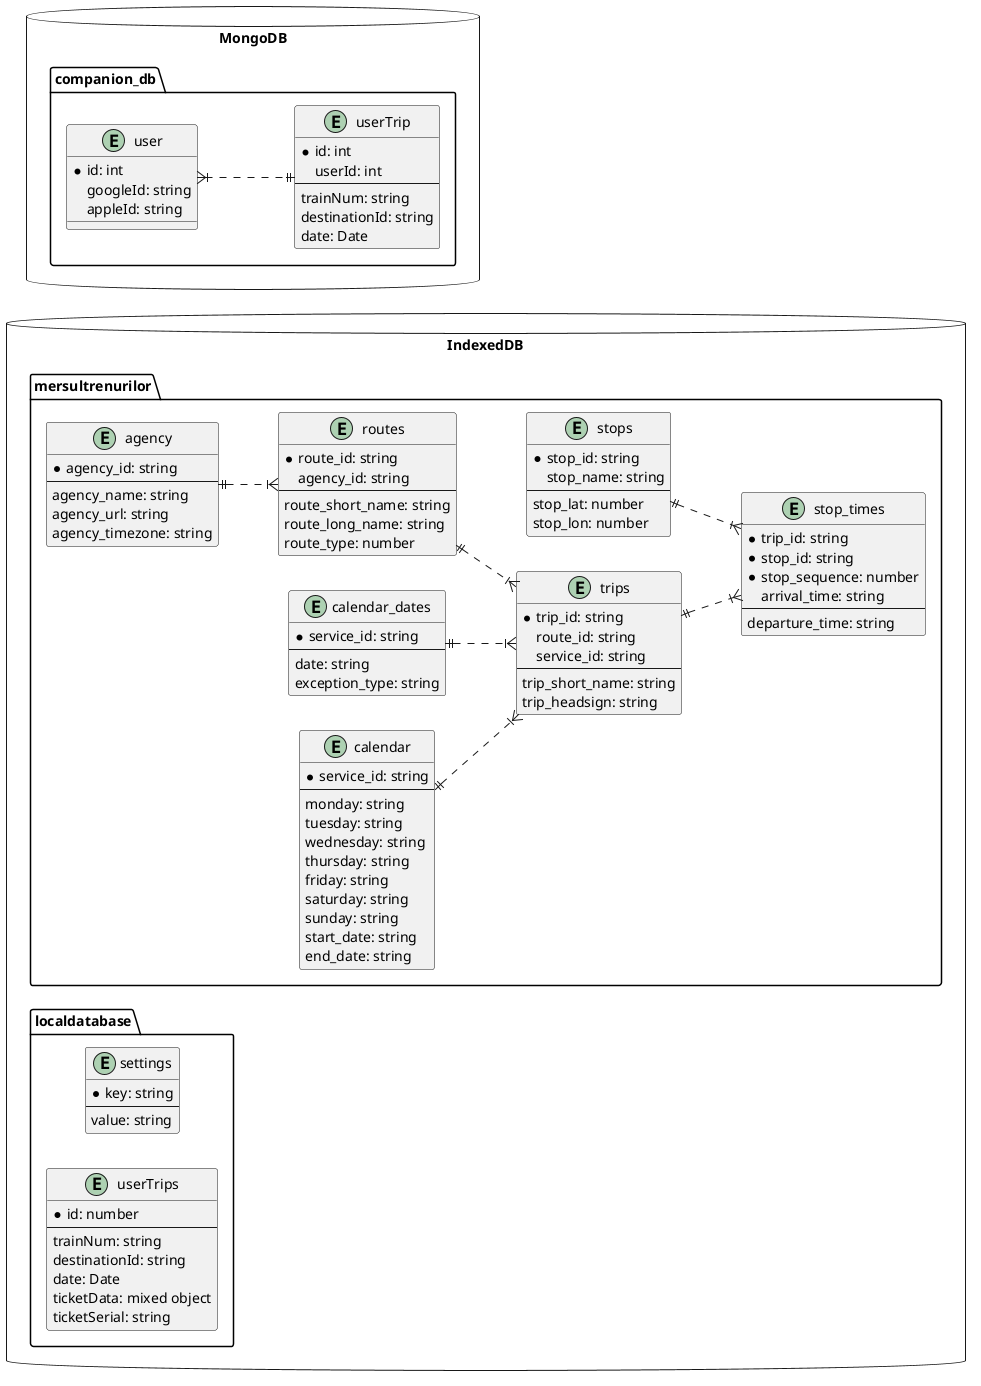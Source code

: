 @startuml

left to right direction

database "IndexedDB" {
  package "mersultrenurilor" {
    entity "agency" as idbAgency {
      *agency_id: string
      --
      agency_name: string
      agency_url: string
      agency_timezone: string
    }
    entity "stops" as idbStops {
      *stop_id: string
      stop_name: string
      --
      stop_lat: number
      stop_lon: number
    }
    entity "routes" as idbRoutes {
      *route_id: string
      agency_id: string
      --
      route_short_name: string
      route_long_name: string
      route_type: number
    }
    entity "trips" as idbTrips {
      *trip_id: string
      route_id: string
      service_id: string
      --
      trip_short_name: string
      trip_headsign: string
    }
    entity "stop_times" as idbStopTimes {
      *trip_id: string
      *stop_id: string
      *stop_sequence: number
      arrival_time: string
      --
      departure_time: string
    }
    entity "calendar_dates" as idbCalendarDates {
      *service_id: string
      --
      date: string
      exception_type: string
    }
    entity "calendar" as idbCalendar {
      *service_id: string
      --
      monday: string
      tuesday: string
      wednesday: string
      thursday: string
      friday: string
      saturday: string
      sunday: string
      start_date: string
      end_date: string
    }

    idbAgency ||..|{ idbRoutes
    idbStops ||..|{ idbStopTimes
    idbTrips ||..|{ idbStopTimes
    idbCalendar ||..|{ idbTrips
    idbCalendarDates ||..|{ idbTrips
    idbRoutes ||..|{ idbTrips
  }

  package "localdatabase" {
    entity "settings" as idbSettings {
      *key: string
      --
      value: string
    }
    entity "userTrips" as idbUserTrips {
      *id: number
      --
      trainNum: string
      destinationId: string
      date: Date
      ticketData: mixed object
      ticketSerial: string
    }
  }
}

database "MongoDB" {
  package "companion_db" {
    entity "user" as myUser {
      *id: int
      googleId: string
      appleId: string
    }
    entity "userTrip" as myUserTrip {
      *id: int
      userId: int
      --
      trainNum: string
      destinationId: string
      date: Date
    }

    myUser }|..|| myUserTrip
  }
}

@enduml